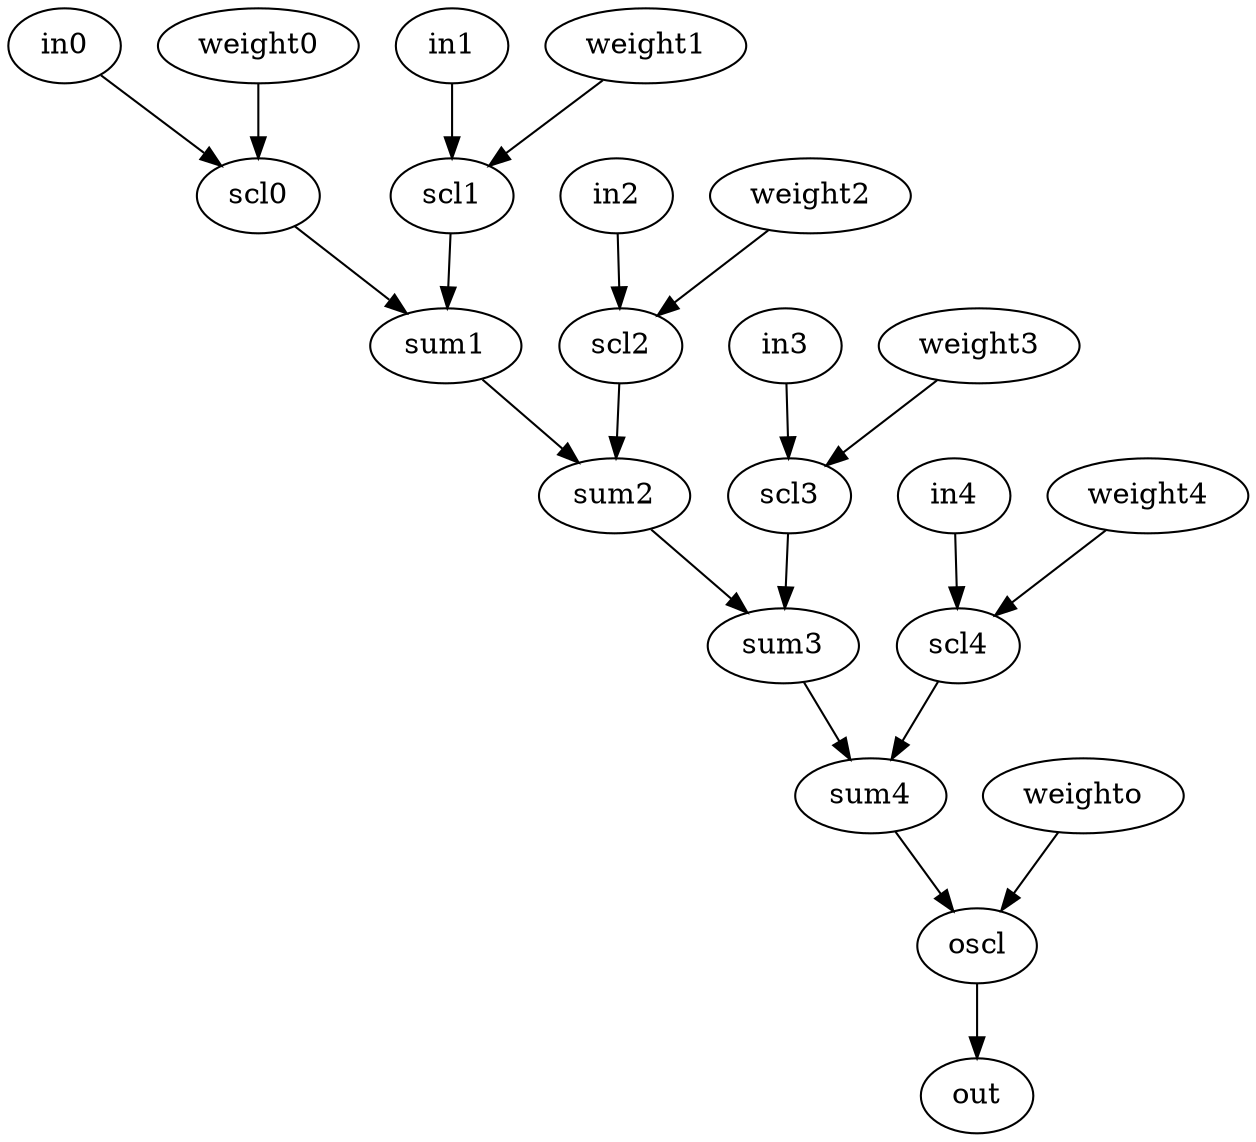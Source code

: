 digraph fir {
// Input
in0[opcode=input];
in1[opcode=input];
in2[opcode=input];
in3[opcode=input];
in4[opcode=input];
// Weights
weight0[opcode=const value=1];
weight1[opcode=const value=2];
weight2[opcode=const value=3];
weight3[opcode=const value=2];
weight4[opcode=const value=1];
// Shifts and multiplications
scl0[opcode=shra];
scl1[opcode=mul];
scl2[opcode=mul];
scl3[opcode=mul];
scl4[opcode=shra];
in0->scl0[operand=0];
weight0->scl0[operand=1];
in1->scl1[operand=0];
weight1->scl1[operand=1];
in2->scl2[operand=0];
weight2->scl2[operand=1];
in3->scl3[operand=0];
weight3->scl3[operand=1];
in4->scl4[operand=0];
weight4->scl4[operand=1];
// Sums
sum1[opcode=add];
sum2[opcode=add];
sum3[opcode=add];
sum4[opcode=add];
scl0->sum1[operand=0];
scl1->sum1[operand=1];
sum1->sum2[operand=0];
scl2->sum2[operand=1];
sum2->sum3[operand=0];
scl3->sum3[operand=1];
sum3->sum4[operand=0];
scl4->sum4[operand=1];
// Division
weighto[opcode=const value=3];
oscl[opcode=shra];
sum4->oscl[operand=0];
weighto->oscl[operand=1];
// Output
out[opcode=output approx=0.1];
oscl->out[operand=0];
}

